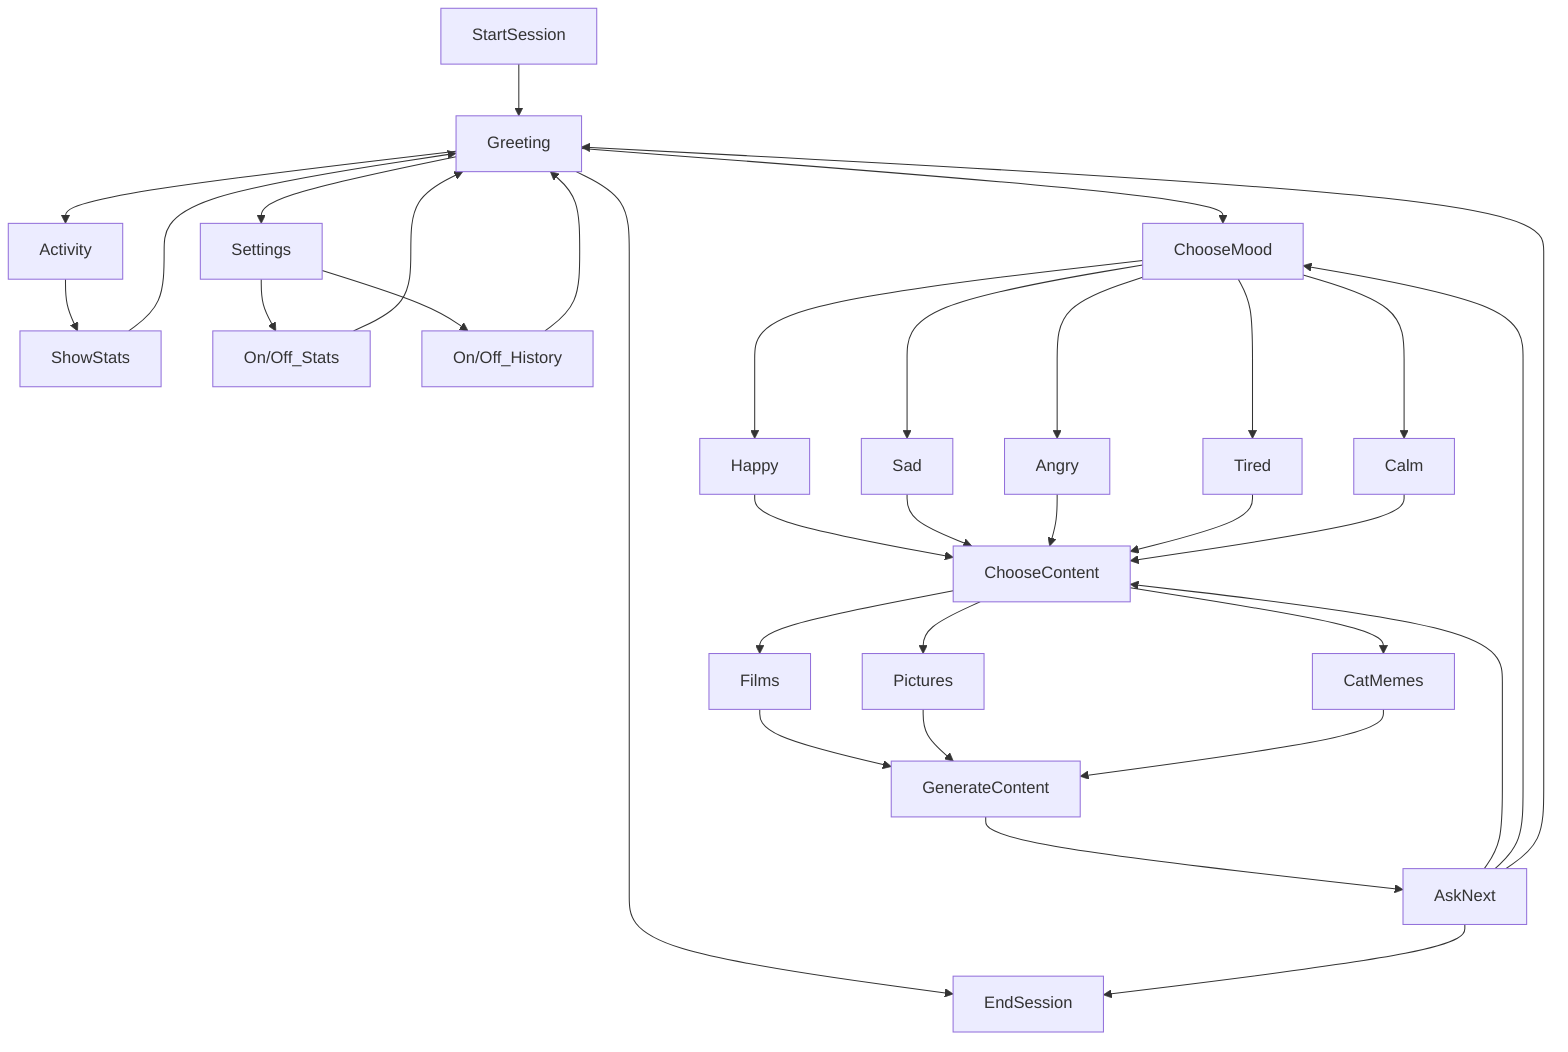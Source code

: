 graph TD
    StartSession --> Greeting
    
    Greeting --> ChooseMood
    Greeting --> Settings
    Greeting --> Activity
    Greeting --> EndSession

    Activity --> ShowStats
    Settings --> On/Off_Stats
    Settings --> On/Off_History

    ShowStats --> Greeting
    On/Off_Stats --> Greeting
    On/Off_History --> Greeting

    ChooseMood ---> Happy
    ChooseMood ---> Sad
    ChooseMood ---> Angry
    ChooseMood ---> Tired
    ChooseMood ---> Calm

    Happy --> ChooseContent
    Sad --> ChooseContent
    Angry --> ChooseContent
    Tired --> ChooseContent
    Calm --> ChooseContent

    ChooseContent --> Films
    ChooseContent --> Pictures
    ChooseContent --> CatMemes

    Films --> GenerateContent
    Pictures --> GenerateContent
    CatMemes --> GenerateContent

    GenerateContent --> AskNext  

    AskNext --> ChooseContent
    AskNext --> ChooseMood
    AskNext --> Greeting
    AskNext --> EndSession